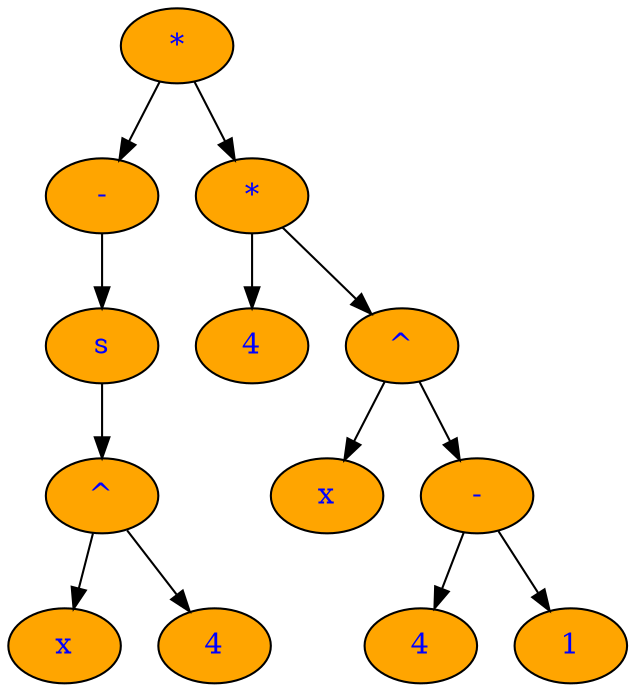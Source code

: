 digraph G{
 node [style="filled", fillcolor="orange", fontcolor="blue"];
-6148914691232519314 [label = "*"]
-6148914691232519318 [label = "-"]
-6148914691232519314 -> -6148914691232519318
-6148914691232519342 [label = "*"]
-6148914691232519314 -> -6148914691232519342
-6148914691232519326 [label = "s"]
-6148914691232519318 -> -6148914691232519326
-6148914691232519330 [label = "^"]
-6148914691232519326 -> -6148914691232519330
-6148914691232519338 [label = "x"]
-6148914691232519330 -> -6148914691232519338
-6148914691232519334 [label = "4"]
-6148914691232519330 -> -6148914691232519334
-6148914691232519374 [label = "4"]
-6148914691232519342 -> -6148914691232519374
-6148914691232519346 [label = "^"]
-6148914691232519342 -> -6148914691232519346
-6148914691232519358 [label = "x"]
-6148914691232519346 -> -6148914691232519358
-6148914691232519362 [label = "-"]
-6148914691232519346 -> -6148914691232519362
-6148914691232519370 [label = "4"]
-6148914691232519362 -> -6148914691232519370
-6148914691232519366 [label = "1"]
-6148914691232519362 -> -6148914691232519366
}
